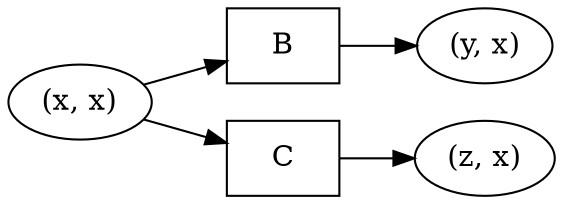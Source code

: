 digraph{
    rankdir=LR;
    B [shape=box];
    C [shape=box];
    "(x, x)" -> B;
    "(x, x)" -> C;
    B -> "(y, x)";
    C -> "(z, x)";
}
